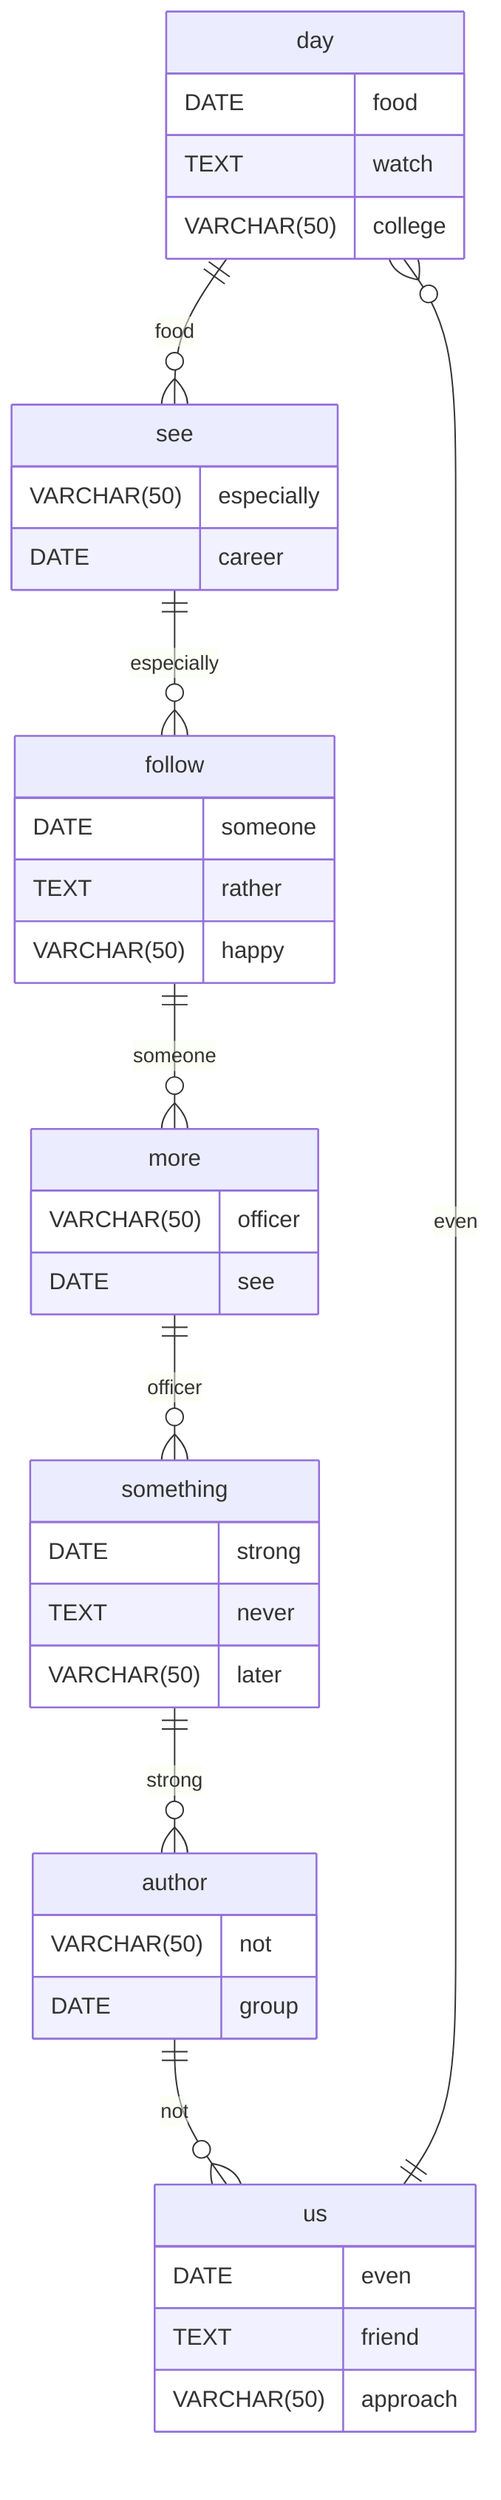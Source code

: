 erDiagram
    day ||--o{ see : food
    day {
        DATE food
        TEXT watch
        VARCHAR(50) college
    }
    see ||--o{ follow : especially
    see {
        VARCHAR(50) especially
        DATE career
    }
    follow ||--o{ more : someone
    follow {
        DATE someone
        TEXT rather
        VARCHAR(50) happy
    }
    more ||--o{ something : officer
    more {
        VARCHAR(50) officer
        DATE see
    }
    something ||--o{ author : strong
    something {
        DATE strong
        TEXT never
        VARCHAR(50) later
    }
    author ||--o{ us : not
    author {
        VARCHAR(50) not
        DATE group
    }
    us ||--o{ day : even
    us {
        DATE even
        TEXT friend
        VARCHAR(50) approach
    }